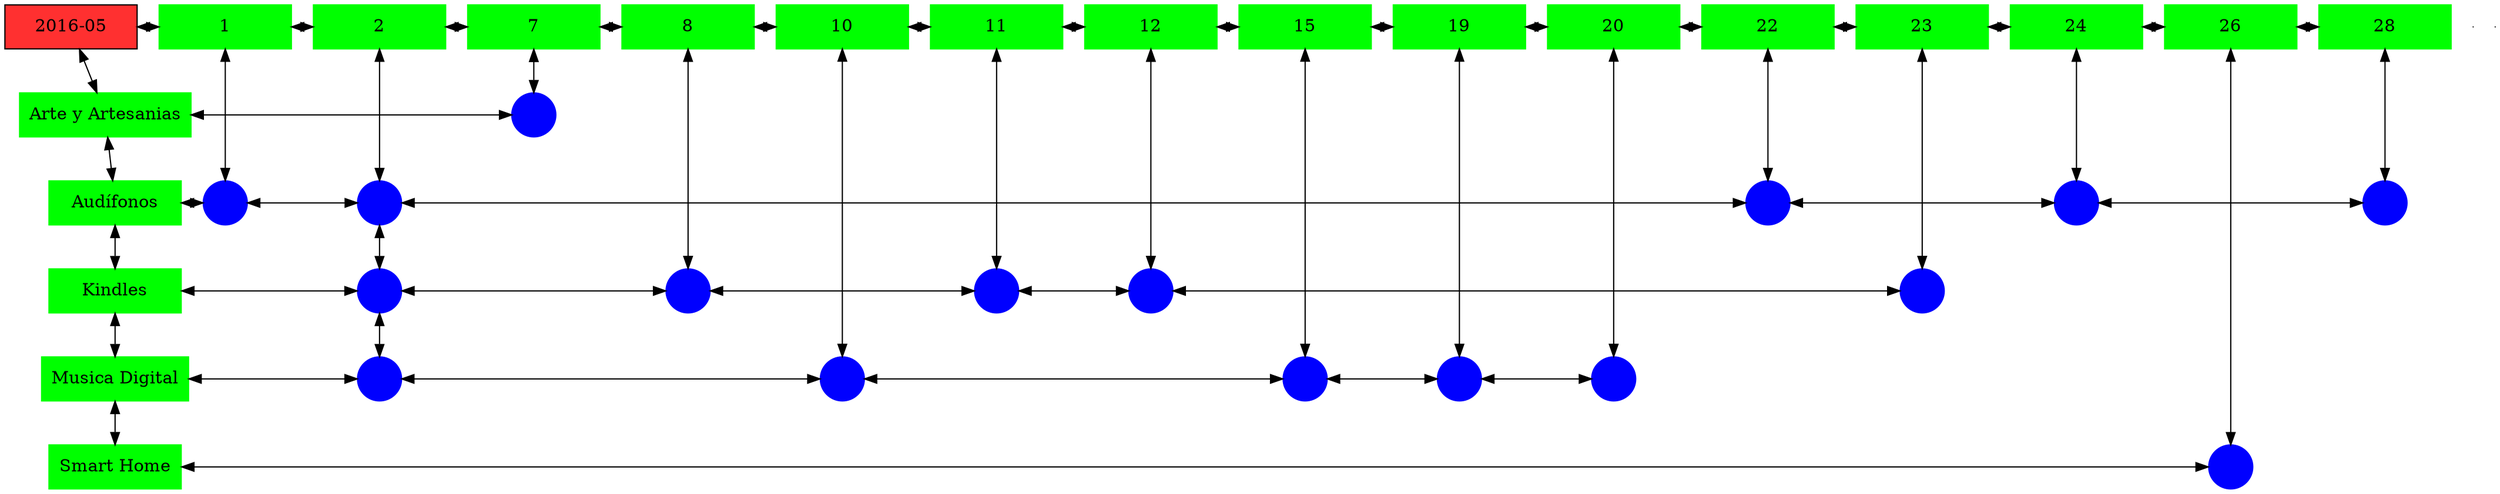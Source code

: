 digraph G{
node[shape="box"];
nodeMt[ label = "2016-05", width = 1.5, style = filled, fillcolor = firebrick1, group = 1 ];
e0[ shape = point, width = 0 ];
e1[ shape = point, width = 0 ];
node0xc0022aa320[label="1",color=green,style =filled,width = 1.5 group=1];
nodeMt->node0xc0022aa320[dir="both"];
{rank=same;nodeMt;node0xc0022aa320;}
node0xc001edb950[label="2",color=green,style =filled,width = 1.5 group=2];
node0xc0022aa320->node0xc001edb950[dir="both"];
{rank=same;node0xc0022aa320;node0xc001edb950;}
node0xc0020f2a00[label="7",color=green,style =filled,width = 1.5 group=7];
node0xc001edb950->node0xc0020f2a00[dir="both"];
{rank=same;node0xc001edb950;node0xc0020f2a00;}
node0xc001e88c30[label="8",color=green,style =filled,width = 1.5 group=8];
node0xc0020f2a00->node0xc001e88c30[dir="both"];
{rank=same;node0xc0020f2a00;node0xc001e88c30;}
node0xc001f222d0[label="10",color=green,style =filled,width = 1.5 group=10];
node0xc001e88c30->node0xc001f222d0[dir="both"];
{rank=same;node0xc001e88c30;node0xc001f222d0;}
node0xc0020639f0[label="11",color=green,style =filled,width = 1.5 group=11];
node0xc001f222d0->node0xc0020639f0[dir="both"];
{rank=same;node0xc001f222d0;node0xc0020639f0;}
node0xc001ea6910[label="12",color=green,style =filled,width = 1.5 group=12];
node0xc0020639f0->node0xc001ea6910[dir="both"];
{rank=same;node0xc0020639f0;node0xc001ea6910;}
node0xc001f22aa0[label="15",color=green,style =filled,width = 1.5 group=15];
node0xc001ea6910->node0xc001f22aa0[dir="both"];
{rank=same;node0xc001ea6910;node0xc001f22aa0;}
node0xc002003900[label="19",color=green,style =filled,width = 1.5 group=19];
node0xc001f22aa0->node0xc002003900[dir="both"];
{rank=same;node0xc001f22aa0;node0xc002003900;}
node0xc00217b4f0[label="20",color=green,style =filled,width = 1.5 group=20];
node0xc002003900->node0xc00217b4f0[dir="both"];
{rank=same;node0xc002003900;node0xc00217b4f0;}
node0xc001f4ba90[label="22",color=green,style =filled,width = 1.5 group=22];
node0xc00217b4f0->node0xc001f4ba90[dir="both"];
{rank=same;node0xc00217b4f0;node0xc001f4ba90;}
node0xc001ec1770[label="23",color=green,style =filled,width = 1.5 group=23];
node0xc001f4ba90->node0xc001ec1770[dir="both"];
{rank=same;node0xc001f4ba90;node0xc001ec1770;}
node0xc002239270[label="24",color=green,style =filled,width = 1.5 group=24];
node0xc001ec1770->node0xc002239270[dir="both"];
{rank=same;node0xc001ec1770;node0xc002239270;}
node0xc0021b4be0[label="26",color=green,style =filled,width = 1.5 group=26];
node0xc002239270->node0xc0021b4be0[dir="both"];
{rank=same;node0xc002239270;node0xc0021b4be0;}
node0xc002041450[label="28",color=green,style =filled,width = 1.5 group=28];
node0xc0021b4be0->node0xc002041450[dir="both"];
{rank=same;node0xc0021b4be0;node0xc002041450;}
node0xc0020f29b0[label="Arte y Artesanias",color=green,style =filled width = 1.5 group=1];
node0xc0020eb700[label="",color=blue,style =filled, width = 0.5 group=7 shape=circle];
node0xc0020f29b0->node0xc0020eb700[dir="both"];
{rank=same;node0xc0020f29b0;node0xc0020eb700;}
node0xc001f4ba40[label="Audífonos",color=green,style =filled width = 1.5 group=1];
node0xc002299780[label="",color=blue,style =filled, width = 0.5 group=1 shape=circle];
node0xc001f4ba40->node0xc002299780[dir="both"];
{rank=same;node0xc001f4ba40;node0xc002299780;}
node0xc0020d8b80[label="",color=blue,style =filled, width = 0.5 group=2 shape=circle];
node0xc002299780->node0xc0020d8b80[dir="both"];
{rank=same;node0xc0020d8b80;node0xc002299780;}
node0xc002199680[label="",color=blue,style =filled, width = 0.5 group=22 shape=circle];
node0xc0020d8b80->node0xc002199680[dir="both"];
{rank=same;node0xc002199680;node0xc0020d8b80;}
node0xc002233d80[label="",color=blue,style =filled, width = 0.5 group=24 shape=circle];
node0xc002199680->node0xc002233d80[dir="both"];
{rank=same;node0xc002233d80;node0xc002199680;}
node0xc002039c00[label="",color=blue,style =filled, width = 0.5 group=28 shape=circle];
node0xc002233d80->node0xc002039c00[dir="both"];
{rank=same;node0xc002039c00;node0xc002233d80;}
node0xc001e88be0[label="Kindles",color=green,style =filled width = 1.5 group=1];
node0xc002026700[label="",color=blue,style =filled, width = 0.5 group=2 shape=circle];
node0xc001e88be0->node0xc002026700[dir="both"];
{rank=same;node0xc001e88be0;node0xc002026700;}
node0xc001e8a300[label="",color=blue,style =filled, width = 0.5 group=8 shape=circle];
node0xc002026700->node0xc001e8a300[dir="both"];
{rank=same;node0xc001e8a300;node0xc002026700;}
node0xc002064b00[label="",color=blue,style =filled, width = 0.5 group=11 shape=circle];
node0xc001e8a300->node0xc002064b00[dir="both"];
{rank=same;node0xc002064b00;node0xc001e8a300;}
node0xc001ea4600[label="",color=blue,style =filled, width = 0.5 group=12 shape=circle];
node0xc002064b00->node0xc001ea4600[dir="both"];
{rank=same;node0xc001ea4600;node0xc002064b00;}
node0xc001ebd500[label="",color=blue,style =filled, width = 0.5 group=23 shape=circle];
node0xc001ea4600->node0xc001ebd500[dir="both"];
{rank=same;node0xc001ebd500;node0xc001ea4600;}
node0xc001edb900[label="Musica Digital",color=green,style =filled width = 1.5 group=1];
node0xc001ed3c80[label="",color=blue,style =filled, width = 0.5 group=2 shape=circle];
node0xc001edb900->node0xc001ed3c80[dir="both"];
{rank=same;node0xc001edb900;node0xc001ed3c80;}
node0xc001f13180[label="",color=blue,style =filled, width = 0.5 group=10 shape=circle];
node0xc001ed3c80->node0xc001f13180[dir="both"];
{rank=same;node0xc001f13180;node0xc001ed3c80;}
node0xc001f13700[label="",color=blue,style =filled, width = 0.5 group=15 shape=circle];
node0xc001f13180->node0xc001f13700[dir="both"];
{rank=same;node0xc001f13700;node0xc001f13180;}
node0xc00200c180[label="",color=blue,style =filled, width = 0.5 group=19 shape=circle];
node0xc001f13700->node0xc00200c180[dir="both"];
{rank=same;node0xc00200c180;node0xc001f13700;}
node0xc002184b80[label="",color=blue,style =filled, width = 0.5 group=20 shape=circle];
node0xc00200c180->node0xc002184b80[dir="both"];
{rank=same;node0xc002184b80;node0xc00200c180;}
node0xc0021b4b90[label="Smart Home",color=green,style =filled width = 1.5 group=1];
node0xc0021ad880[label="",color=blue,style =filled, width = 0.5 group=26 shape=circle];
node0xc0021b4b90->node0xc0021ad880[dir="both"];
{rank=same;node0xc0021b4b90;node0xc0021ad880;}
node0xc0022aa320->node0xc002299780[dir="both"];
node0xc001edb950->node0xc0020d8b80[dir="both"];
node0xc0020d8b80->node0xc002026700[dir="both"];
node0xc002026700->node0xc001ed3c80[dir="both"];
node0xc0020f2a00->node0xc0020eb700[dir="both"];
node0xc001e88c30->node0xc001e8a300[dir="both"];
node0xc001f222d0->node0xc001f13180[dir="both"];
node0xc0020639f0->node0xc002064b00[dir="both"];
node0xc001ea6910->node0xc001ea4600[dir="both"];
node0xc001f22aa0->node0xc001f13700[dir="both"];
node0xc002003900->node0xc00200c180[dir="both"];
node0xc00217b4f0->node0xc002184b80[dir="both"];
node0xc001f4ba90->node0xc002199680[dir="both"];
node0xc001ec1770->node0xc001ebd500[dir="both"];
node0xc002239270->node0xc002233d80[dir="both"];
node0xc0021b4be0->node0xc0021ad880[dir="both"];
node0xc002041450->node0xc002039c00[dir="both"];
nodeMt->node0xc0020f29b0[dir="both"];
node0xc0020f29b0->node0xc001f4ba40[dir="both"];
node0xc001f4ba40->node0xc001e88be0[dir="both"];
node0xc001e88be0->node0xc001edb900[dir="both"];
node0xc001edb900->node0xc0021b4b90[dir="both"];
}

